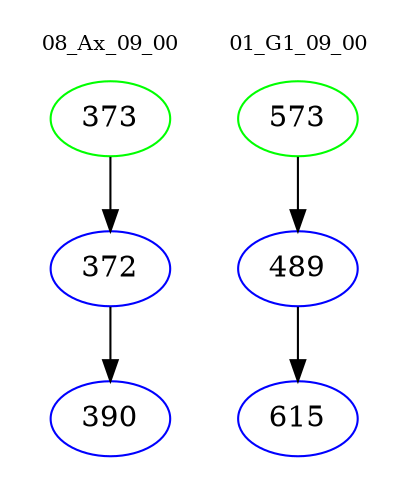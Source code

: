 digraph{
subgraph cluster_0 {
color = white
label = "08_Ax_09_00";
fontsize=10;
T0_373 [label="373", color="green"]
T0_373 -> T0_372 [color="black"]
T0_372 [label="372", color="blue"]
T0_372 -> T0_390 [color="black"]
T0_390 [label="390", color="blue"]
}
subgraph cluster_1 {
color = white
label = "01_G1_09_00";
fontsize=10;
T1_573 [label="573", color="green"]
T1_573 -> T1_489 [color="black"]
T1_489 [label="489", color="blue"]
T1_489 -> T1_615 [color="black"]
T1_615 [label="615", color="blue"]
}
}

